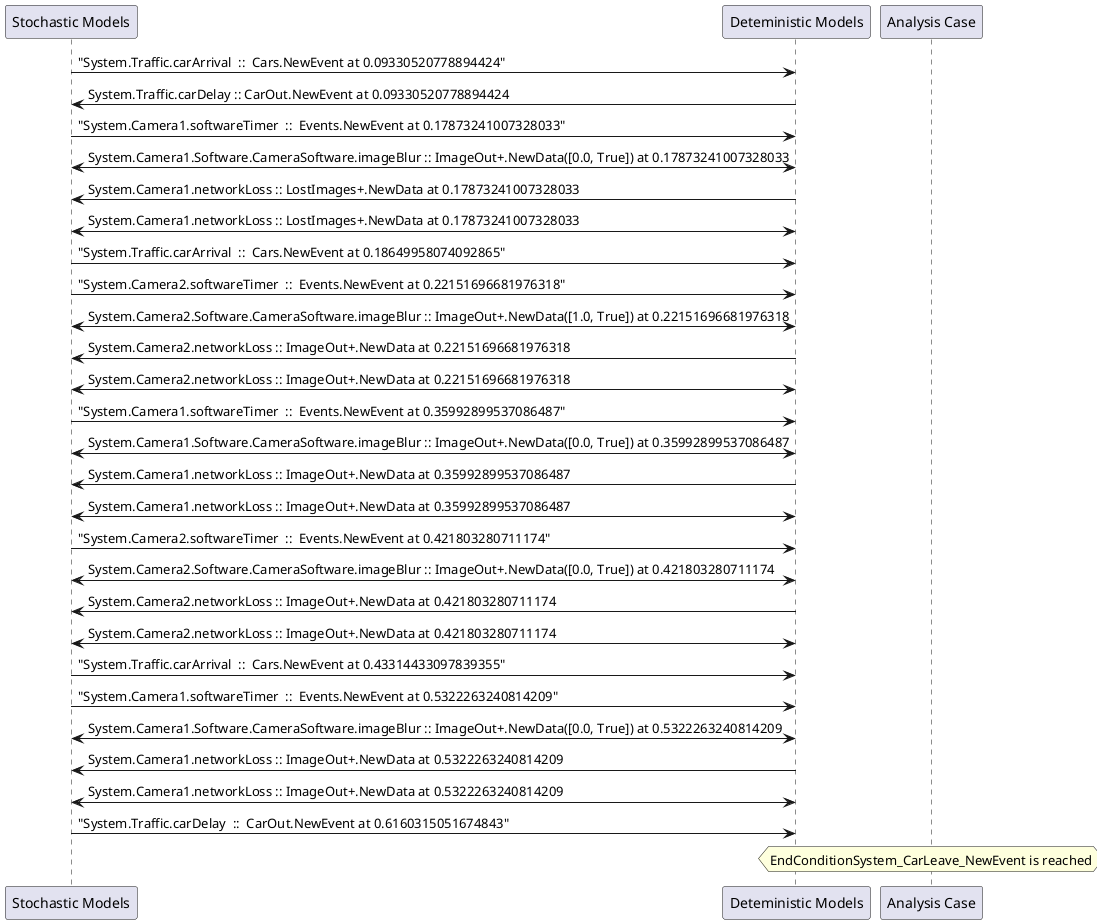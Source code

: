 
	@startuml
	participant "Stochastic Models" as stochmodel
	participant "Deteministic Models" as detmodel
	participant "Analysis Case" as analysis
	{28543_stop} stochmodel -> detmodel : "System.Traffic.carArrival  ::  Cars.NewEvent at 0.09330520778894424"
{28556_start} detmodel -> stochmodel : System.Traffic.carDelay :: CarOut.NewEvent at 0.09330520778894424
{28512_stop} stochmodel -> detmodel : "System.Camera1.softwareTimer  ::  Events.NewEvent at 0.17873241007328033"
detmodel <-> stochmodel : System.Camera1.Software.CameraSoftware.imageBlur :: ImageOut+.NewData([0.0, True]) at 0.17873241007328033
detmodel -> stochmodel : System.Camera1.networkLoss :: LostImages+.NewData at 0.17873241007328033
detmodel <-> stochmodel : System.Camera1.networkLoss :: LostImages+.NewData at 0.17873241007328033
{28544_stop} stochmodel -> detmodel : "System.Traffic.carArrival  ::  Cars.NewEvent at 0.18649958074092865"
{28528_stop} stochmodel -> detmodel : "System.Camera2.softwareTimer  ::  Events.NewEvent at 0.22151696681976318"
detmodel <-> stochmodel : System.Camera2.Software.CameraSoftware.imageBlur :: ImageOut+.NewData([1.0, True]) at 0.22151696681976318
detmodel -> stochmodel : System.Camera2.networkLoss :: ImageOut+.NewData at 0.22151696681976318
detmodel <-> stochmodel : System.Camera2.networkLoss :: ImageOut+.NewData at 0.22151696681976318
{28513_stop} stochmodel -> detmodel : "System.Camera1.softwareTimer  ::  Events.NewEvent at 0.35992899537086487"
detmodel <-> stochmodel : System.Camera1.Software.CameraSoftware.imageBlur :: ImageOut+.NewData([0.0, True]) at 0.35992899537086487
detmodel -> stochmodel : System.Camera1.networkLoss :: ImageOut+.NewData at 0.35992899537086487
detmodel <-> stochmodel : System.Camera1.networkLoss :: ImageOut+.NewData at 0.35992899537086487
{28529_stop} stochmodel -> detmodel : "System.Camera2.softwareTimer  ::  Events.NewEvent at 0.421803280711174"
detmodel <-> stochmodel : System.Camera2.Software.CameraSoftware.imageBlur :: ImageOut+.NewData([0.0, True]) at 0.421803280711174
detmodel -> stochmodel : System.Camera2.networkLoss :: ImageOut+.NewData at 0.421803280711174
detmodel <-> stochmodel : System.Camera2.networkLoss :: ImageOut+.NewData at 0.421803280711174
{28545_stop} stochmodel -> detmodel : "System.Traffic.carArrival  ::  Cars.NewEvent at 0.43314433097839355"
{28514_stop} stochmodel -> detmodel : "System.Camera1.softwareTimer  ::  Events.NewEvent at 0.5322263240814209"
detmodel <-> stochmodel : System.Camera1.Software.CameraSoftware.imageBlur :: ImageOut+.NewData([0.0, True]) at 0.5322263240814209
detmodel -> stochmodel : System.Camera1.networkLoss :: ImageOut+.NewData at 0.5322263240814209
detmodel <-> stochmodel : System.Camera1.networkLoss :: ImageOut+.NewData at 0.5322263240814209
{28556_stop} stochmodel -> detmodel : "System.Traffic.carDelay  ::  CarOut.NewEvent at 0.6160315051674843"
{28556_start} <-> {28556_stop} : delay
hnote over analysis 
EndConditionSystem_CarLeave_NewEvent is reached
endnote
@enduml